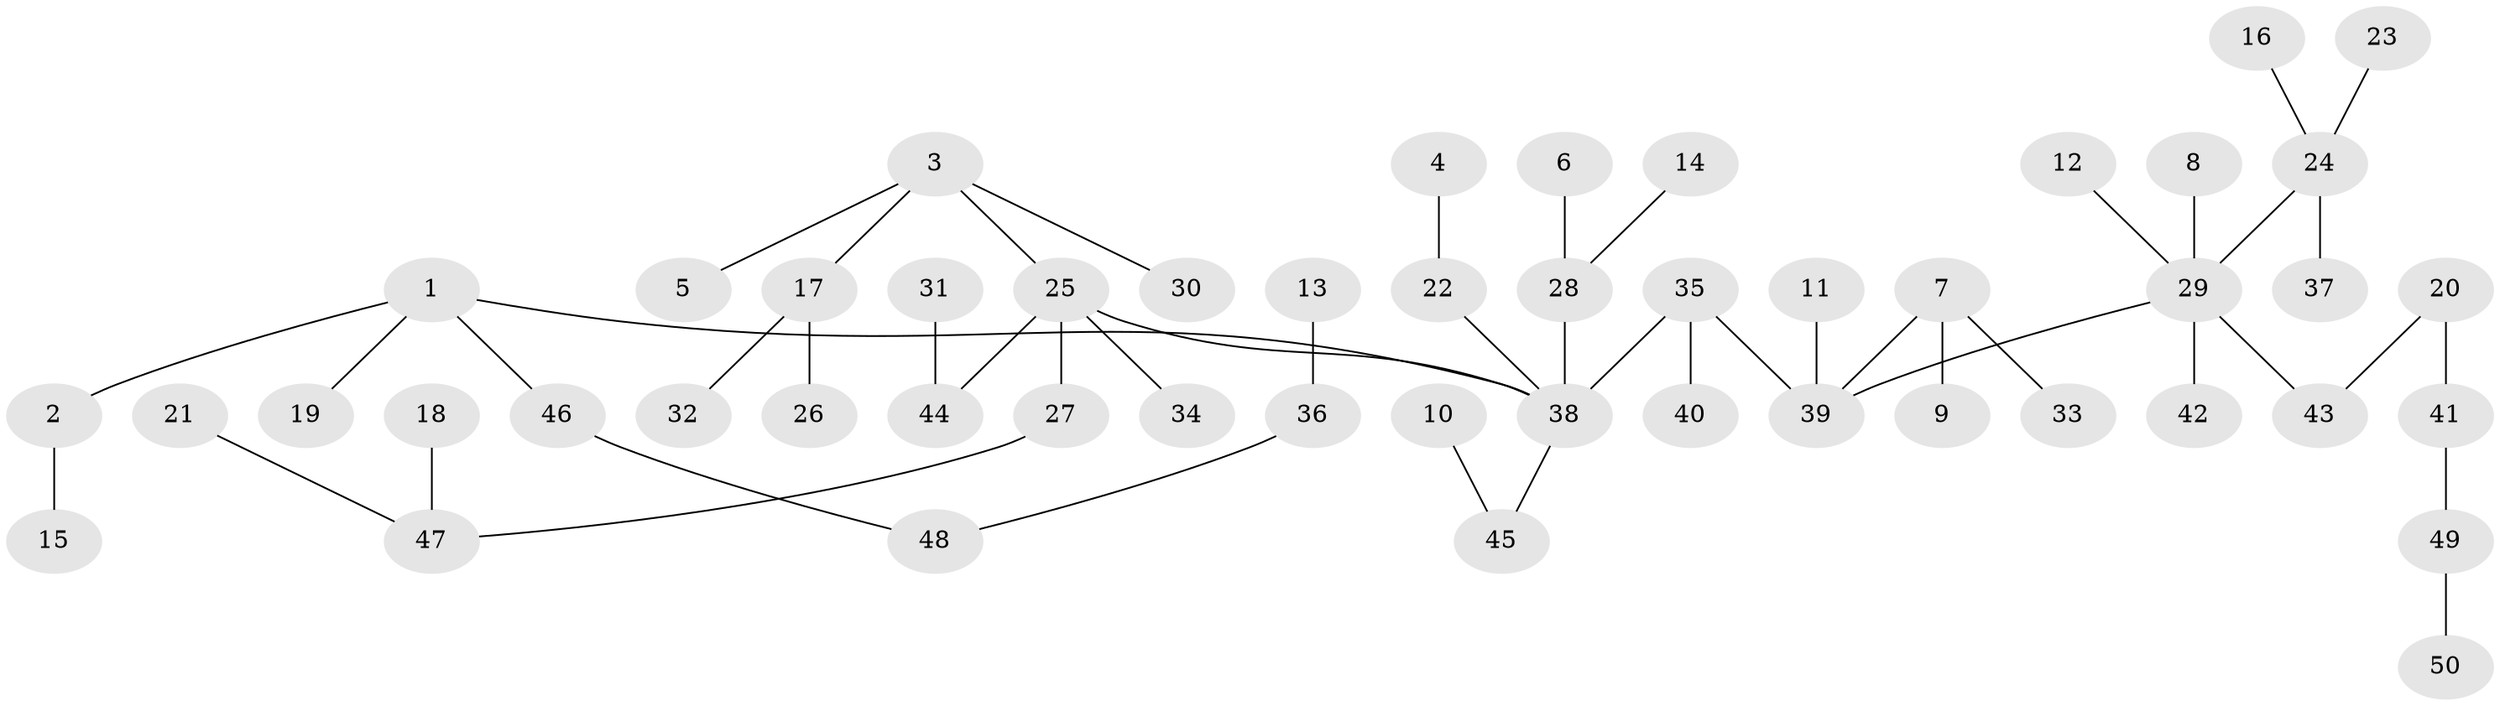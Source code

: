 // original degree distribution, {4: 0.08130081300813008, 8: 0.016260162601626018, 1: 0.5365853658536586, 6: 0.024390243902439025, 2: 0.22764227642276422, 3: 0.08943089430894309, 5: 0.024390243902439025}
// Generated by graph-tools (version 1.1) at 2025/37/03/04/25 23:37:24]
// undirected, 50 vertices, 49 edges
graph export_dot {
  node [color=gray90,style=filled];
  1;
  2;
  3;
  4;
  5;
  6;
  7;
  8;
  9;
  10;
  11;
  12;
  13;
  14;
  15;
  16;
  17;
  18;
  19;
  20;
  21;
  22;
  23;
  24;
  25;
  26;
  27;
  28;
  29;
  30;
  31;
  32;
  33;
  34;
  35;
  36;
  37;
  38;
  39;
  40;
  41;
  42;
  43;
  44;
  45;
  46;
  47;
  48;
  49;
  50;
  1 -- 2 [weight=1.0];
  1 -- 19 [weight=1.0];
  1 -- 38 [weight=1.0];
  1 -- 46 [weight=1.0];
  2 -- 15 [weight=1.0];
  3 -- 5 [weight=1.0];
  3 -- 17 [weight=1.0];
  3 -- 25 [weight=1.0];
  3 -- 30 [weight=1.0];
  4 -- 22 [weight=1.0];
  6 -- 28 [weight=1.0];
  7 -- 9 [weight=1.0];
  7 -- 33 [weight=1.0];
  7 -- 39 [weight=1.0];
  8 -- 29 [weight=1.0];
  10 -- 45 [weight=1.0];
  11 -- 39 [weight=1.0];
  12 -- 29 [weight=1.0];
  13 -- 36 [weight=1.0];
  14 -- 28 [weight=1.0];
  16 -- 24 [weight=1.0];
  17 -- 26 [weight=1.0];
  17 -- 32 [weight=1.0];
  18 -- 47 [weight=1.0];
  20 -- 41 [weight=1.0];
  20 -- 43 [weight=1.0];
  21 -- 47 [weight=1.0];
  22 -- 38 [weight=1.0];
  23 -- 24 [weight=1.0];
  24 -- 29 [weight=1.0];
  24 -- 37 [weight=1.0];
  25 -- 27 [weight=1.0];
  25 -- 34 [weight=1.0];
  25 -- 38 [weight=1.0];
  25 -- 44 [weight=1.0];
  27 -- 47 [weight=1.0];
  28 -- 38 [weight=1.0];
  29 -- 39 [weight=1.0];
  29 -- 42 [weight=1.0];
  29 -- 43 [weight=1.0];
  31 -- 44 [weight=1.0];
  35 -- 38 [weight=1.0];
  35 -- 39 [weight=1.0];
  35 -- 40 [weight=1.0];
  36 -- 48 [weight=1.0];
  38 -- 45 [weight=1.0];
  41 -- 49 [weight=1.0];
  46 -- 48 [weight=1.0];
  49 -- 50 [weight=1.0];
}
